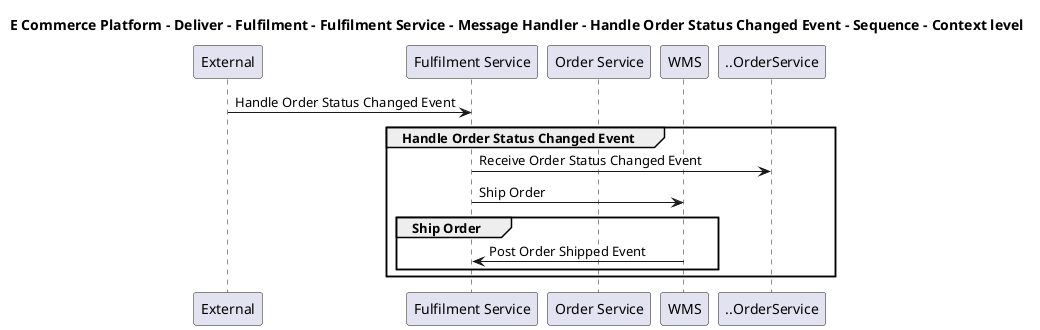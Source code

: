 @startuml

title E Commerce Platform - Deliver - Fulfilment - Fulfilment Service - Message Handler - Handle Order Status Changed Event - Sequence - Context level

participant "External" as C4InterFlow.SoftwareSystems.ExternalSystem
participant "Fulfilment Service" as ECommercePlatform.Deliver.Fulfilment.SoftwareSystems.FulfilmentService
participant "Order Service" as ECommercePlatform.GenerateDemand.OrderManagement.SoftwareSystems.OrderService
participant "WMS" as ECommercePlatform.Deliver.Fulfilment.SoftwareSystems.WMS

C4InterFlow.SoftwareSystems.ExternalSystem -> ECommercePlatform.Deliver.Fulfilment.SoftwareSystems.FulfilmentService : Handle Order Status Changed Event
group Handle Order Status Changed Event
ECommercePlatform.Deliver.Fulfilment.SoftwareSystems.FulfilmentService -> ..OrderService : Receive Order Status Changed Event
ECommercePlatform.Deliver.Fulfilment.SoftwareSystems.FulfilmentService -> ECommercePlatform.Deliver.Fulfilment.SoftwareSystems.WMS : Ship Order
group Ship Order
ECommercePlatform.Deliver.Fulfilment.SoftwareSystems.WMS -> ECommercePlatform.Deliver.Fulfilment.SoftwareSystems.FulfilmentService : Post Order Shipped Event
end
end


@enduml
